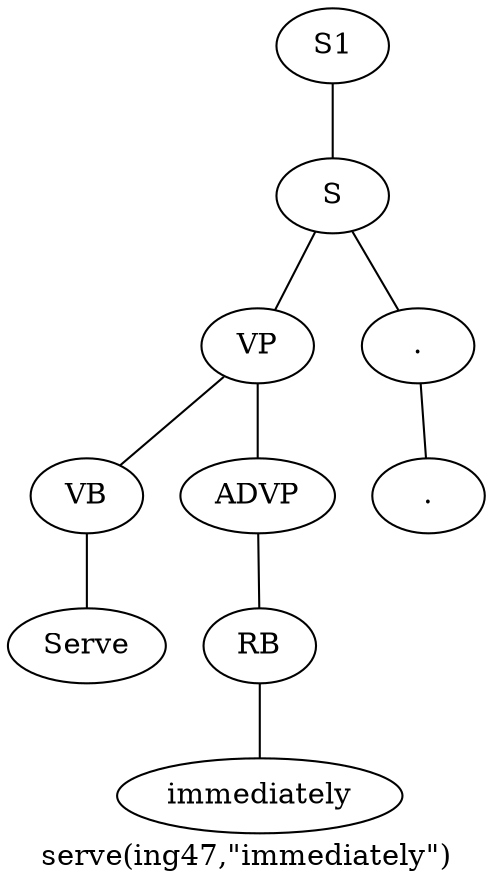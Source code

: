 graph SyntaxGraph {
	label = "serve(ing47,\"immediately\")";
	Node0 [label="S1"];
	Node1 [label="S"];
	Node2 [label="VP"];
	Node3 [label="VB"];
	Node4 [label="Serve"];
	Node5 [label="ADVP"];
	Node6 [label="RB"];
	Node7 [label="immediately"];
	Node8 [label="."];
	Node9 [label="."];

	Node0 -- Node1;
	Node1 -- Node2;
	Node1 -- Node8;
	Node2 -- Node3;
	Node2 -- Node5;
	Node3 -- Node4;
	Node5 -- Node6;
	Node6 -- Node7;
	Node8 -- Node9;
}